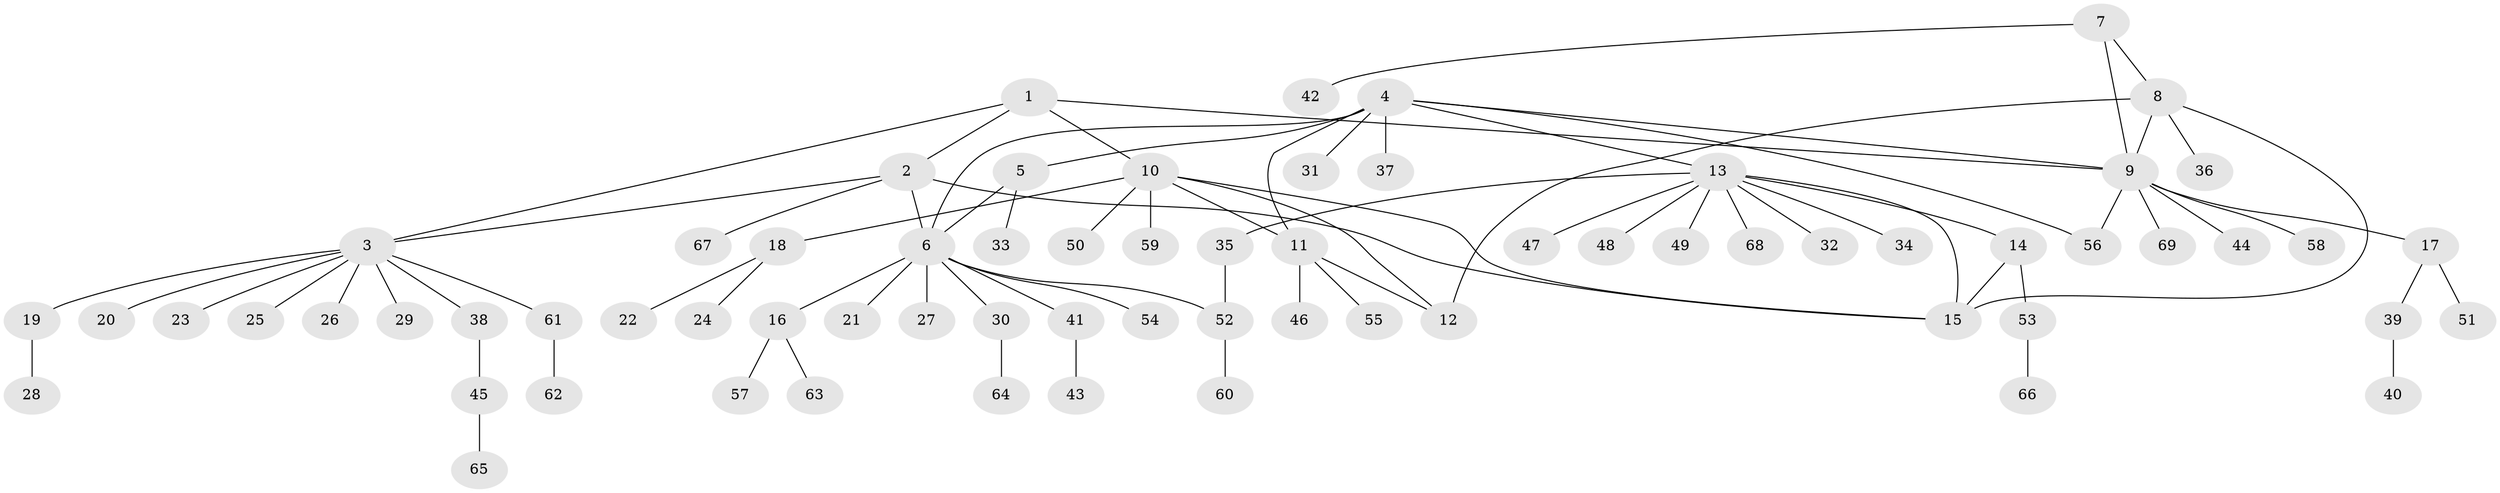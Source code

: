 // coarse degree distribution, {9: 0.058823529411764705, 4: 0.058823529411764705, 12: 0.029411764705882353, 3: 0.058823529411764705, 7: 0.029411764705882353, 2: 0.08823529411764706, 1: 0.6764705882352942}
// Generated by graph-tools (version 1.1) at 2025/19/03/04/25 18:19:36]
// undirected, 69 vertices, 81 edges
graph export_dot {
graph [start="1"]
  node [color=gray90,style=filled];
  1;
  2;
  3;
  4;
  5;
  6;
  7;
  8;
  9;
  10;
  11;
  12;
  13;
  14;
  15;
  16;
  17;
  18;
  19;
  20;
  21;
  22;
  23;
  24;
  25;
  26;
  27;
  28;
  29;
  30;
  31;
  32;
  33;
  34;
  35;
  36;
  37;
  38;
  39;
  40;
  41;
  42;
  43;
  44;
  45;
  46;
  47;
  48;
  49;
  50;
  51;
  52;
  53;
  54;
  55;
  56;
  57;
  58;
  59;
  60;
  61;
  62;
  63;
  64;
  65;
  66;
  67;
  68;
  69;
  1 -- 2;
  1 -- 3;
  1 -- 9;
  1 -- 10;
  2 -- 3;
  2 -- 6;
  2 -- 15;
  2 -- 67;
  3 -- 19;
  3 -- 20;
  3 -- 23;
  3 -- 25;
  3 -- 26;
  3 -- 29;
  3 -- 38;
  3 -- 61;
  4 -- 5;
  4 -- 6;
  4 -- 9;
  4 -- 11;
  4 -- 13;
  4 -- 31;
  4 -- 37;
  4 -- 56;
  5 -- 6;
  5 -- 33;
  6 -- 16;
  6 -- 21;
  6 -- 27;
  6 -- 30;
  6 -- 41;
  6 -- 52;
  6 -- 54;
  7 -- 8;
  7 -- 9;
  7 -- 42;
  8 -- 9;
  8 -- 12;
  8 -- 15;
  8 -- 36;
  9 -- 17;
  9 -- 44;
  9 -- 56;
  9 -- 58;
  9 -- 69;
  10 -- 11;
  10 -- 12;
  10 -- 15;
  10 -- 18;
  10 -- 50;
  10 -- 59;
  11 -- 12;
  11 -- 46;
  11 -- 55;
  13 -- 14;
  13 -- 15;
  13 -- 32;
  13 -- 34;
  13 -- 35;
  13 -- 47;
  13 -- 48;
  13 -- 49;
  13 -- 68;
  14 -- 15;
  14 -- 53;
  16 -- 57;
  16 -- 63;
  17 -- 39;
  17 -- 51;
  18 -- 22;
  18 -- 24;
  19 -- 28;
  30 -- 64;
  35 -- 52;
  38 -- 45;
  39 -- 40;
  41 -- 43;
  45 -- 65;
  52 -- 60;
  53 -- 66;
  61 -- 62;
}

